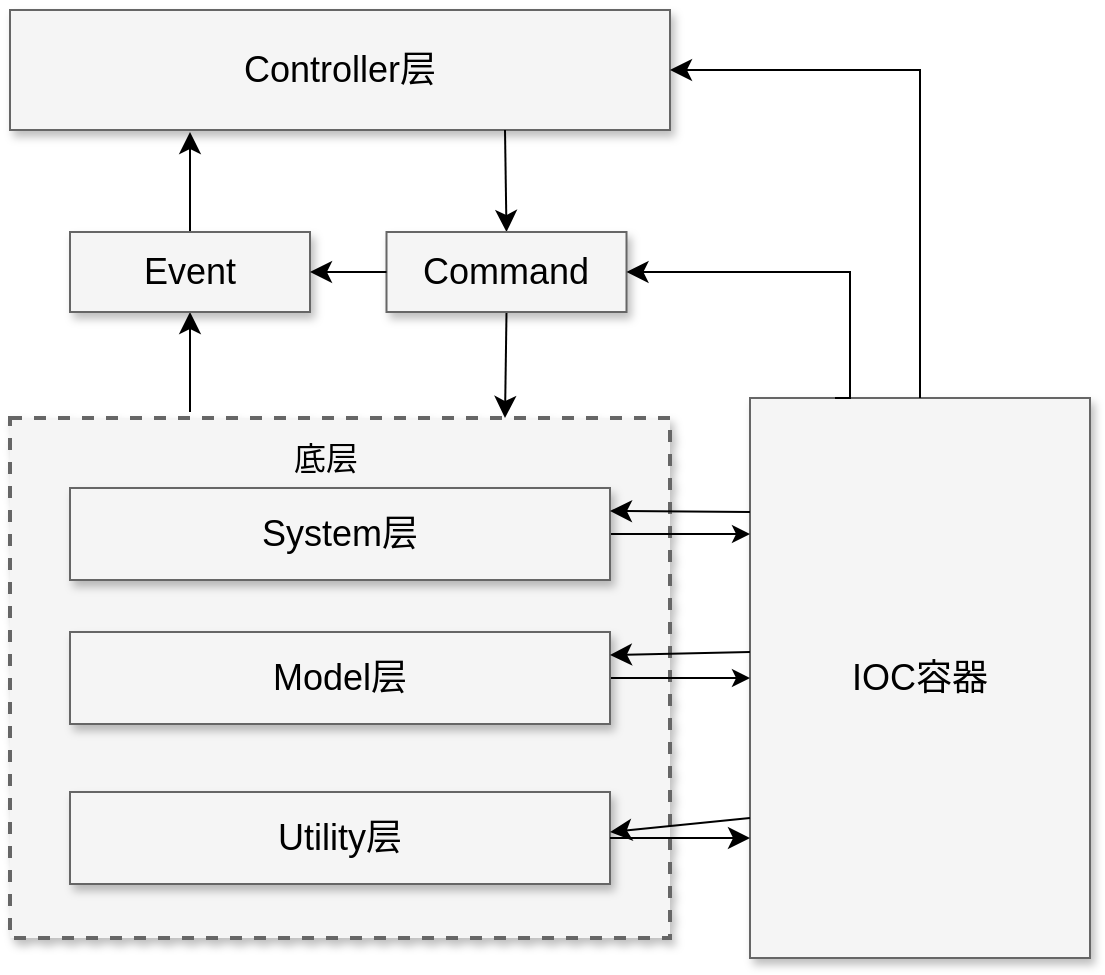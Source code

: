 <mxfile version="21.1.5" type="github">
  <diagram name="Page-1" id="90a13364-a465-7bf4-72fc-28e22215d7a0">
    <mxGraphModel dx="449" dy="770" grid="1" gridSize="10" guides="1" tooltips="1" connect="1" arrows="1" fold="1" page="1" pageScale="1.5" pageWidth="1169" pageHeight="826" background="none" math="0" shadow="0">
      <root>
        <mxCell id="0" style=";html=1;" />
        <mxCell id="1" style=";html=1;" parent="0" />
        <mxCell id="p5bAaRWK5TY0x3n9_gSP-16" value="" style="edgeStyle=none;curved=1;rounded=0;orthogonalLoop=1;jettySize=auto;html=1;fontSize=12;startSize=8;endSize=8;exitX=0.5;exitY=0;exitDx=0;exitDy=0;" edge="1" parent="1" source="p5bAaRWK5TY0x3n9_gSP-34">
          <mxGeometry relative="1" as="geometry">
            <mxPoint x="580" y="440" as="sourcePoint" />
            <mxPoint x="580" y="300" as="targetPoint" />
          </mxGeometry>
        </mxCell>
        <mxCell id="3a17f1ce550125da-1" value="" style="whiteSpace=wrap;html=1;shadow=1;fontSize=20;fillColor=#f5f5f5;strokeColor=#666666;strokeWidth=2;dashed=1;" parent="1" vertex="1">
          <mxGeometry x="490" y="443" width="330" height="260" as="geometry" />
        </mxCell>
        <mxCell id="3a17f1ce550125da-2" value="IOC容器" style="whiteSpace=wrap;html=1;shadow=1;fontSize=18;fillColor=#f5f5f5;strokeColor=#666666;" parent="1" vertex="1">
          <mxGeometry x="860" y="433" width="170" height="280" as="geometry" />
        </mxCell>
        <mxCell id="3a17f1ce550125da-20" style="edgeStyle=elbowEdgeStyle;rounded=0;html=1;startArrow=none;startFill=0;jettySize=auto;orthogonalLoop=1;fontSize=18;elbow=vertical;" parent="1" source="3a17f1ce550125da-8" target="3a17f1ce550125da-2" edge="1">
          <mxGeometry relative="1" as="geometry">
            <Array as="points" />
          </mxGeometry>
        </mxCell>
        <mxCell id="3a17f1ce550125da-8" value="System层" style="whiteSpace=wrap;html=1;shadow=1;fontSize=18;fillColor=#f5f5f5;strokeColor=#666666;" parent="1" vertex="1">
          <mxGeometry x="520" y="478" width="270" height="46" as="geometry" />
        </mxCell>
        <mxCell id="3a17f1ce550125da-21" style="edgeStyle=elbowEdgeStyle;rounded=0;html=1;startArrow=none;startFill=0;jettySize=auto;orthogonalLoop=1;fontSize=18;elbow=vertical;" parent="1" source="3a17f1ce550125da-9" target="3a17f1ce550125da-2" edge="1">
          <mxGeometry relative="1" as="geometry" />
        </mxCell>
        <mxCell id="3a17f1ce550125da-9" value="Model层" style="whiteSpace=wrap;html=1;shadow=1;fontSize=18;fillColor=#f5f5f5;strokeColor=#666666;" parent="1" vertex="1">
          <mxGeometry x="520" y="550" width="270" height="46" as="geometry" />
        </mxCell>
        <mxCell id="p5bAaRWK5TY0x3n9_gSP-13" value="" style="edgeStyle=none;curved=1;rounded=0;orthogonalLoop=1;jettySize=auto;html=1;fontSize=12;startSize=8;endSize=8;exitX=0.5;exitY=1;exitDx=0;exitDy=0;entryX=0.75;entryY=0;entryDx=0;entryDy=0;" edge="1" parent="1" source="p5bAaRWK5TY0x3n9_gSP-28" target="3a17f1ce550125da-1">
          <mxGeometry relative="1" as="geometry">
            <mxPoint x="747" y="440" as="targetPoint" />
            <mxPoint x="820" y="420" as="sourcePoint" />
          </mxGeometry>
        </mxCell>
        <mxCell id="3a17f1ce550125da-11" value="Controller层" style="whiteSpace=wrap;html=1;shadow=1;fontSize=18;fillColor=#f5f5f5;strokeColor=#666666;" parent="1" vertex="1">
          <mxGeometry x="490" y="239" width="330" height="60" as="geometry" />
        </mxCell>
        <mxCell id="p5bAaRWK5TY0x3n9_gSP-5" value="Utility层" style="whiteSpace=wrap;html=1;shadow=1;fontSize=18;fillColor=#f5f5f5;strokeColor=#666666;" vertex="1" parent="1">
          <mxGeometry x="520" y="630" width="270" height="46" as="geometry" />
        </mxCell>
        <mxCell id="p5bAaRWK5TY0x3n9_gSP-15" value="底层" style="text;strokeColor=none;align=center;fillColor=none;html=1;verticalAlign=middle;whiteSpace=wrap;rounded=0;fontSize=16;" vertex="1" parent="1">
          <mxGeometry x="618.25" y="448" width="60" height="30" as="geometry" />
        </mxCell>
        <mxCell id="p5bAaRWK5TY0x3n9_gSP-24" value="" style="edgeStyle=segmentEdgeStyle;endArrow=classic;html=1;curved=0;rounded=0;endSize=8;startSize=8;sourcePerimeterSpacing=0;targetPerimeterSpacing=0;fontSize=12;exitX=0.5;exitY=0;exitDx=0;exitDy=0;entryX=1;entryY=0.5;entryDx=0;entryDy=0;" edge="1" parent="1" source="3a17f1ce550125da-2" target="3a17f1ce550125da-11">
          <mxGeometry width="140" relative="1" as="geometry">
            <mxPoint x="750" y="620" as="sourcePoint" />
            <mxPoint x="890" y="680" as="targetPoint" />
            <Array as="points">
              <mxPoint x="945" y="269" />
            </Array>
          </mxGeometry>
        </mxCell>
        <mxCell id="p5bAaRWK5TY0x3n9_gSP-29" value="" style="edgeStyle=none;curved=1;rounded=0;orthogonalLoop=1;jettySize=auto;html=1;fontSize=12;startSize=8;endSize=8;exitX=0.75;exitY=1;exitDx=0;exitDy=0;entryX=0.5;entryY=0;entryDx=0;entryDy=0;" edge="1" parent="1" source="3a17f1ce550125da-11" target="p5bAaRWK5TY0x3n9_gSP-28">
          <mxGeometry relative="1" as="geometry">
            <mxPoint x="692" y="443" as="targetPoint" />
            <mxPoint x="694" y="299" as="sourcePoint" />
          </mxGeometry>
        </mxCell>
        <mxCell id="p5bAaRWK5TY0x3n9_gSP-28" value="Command" style="whiteSpace=wrap;html=1;shadow=1;fontSize=18;fillColor=#f5f5f5;strokeColor=#666666;" vertex="1" parent="1">
          <mxGeometry x="678.25" y="350" width="120" height="40" as="geometry" />
        </mxCell>
        <mxCell id="p5bAaRWK5TY0x3n9_gSP-35" value="" style="edgeStyle=none;curved=1;rounded=0;orthogonalLoop=1;jettySize=auto;html=1;fontSize=12;startSize=8;endSize=8;entryX=0.5;entryY=1;entryDx=0;entryDy=0;" edge="1" parent="1" target="p5bAaRWK5TY0x3n9_gSP-34">
          <mxGeometry relative="1" as="geometry">
            <mxPoint x="580" y="440" as="sourcePoint" />
            <mxPoint x="573" y="299" as="targetPoint" />
          </mxGeometry>
        </mxCell>
        <mxCell id="p5bAaRWK5TY0x3n9_gSP-34" value="Event" style="whiteSpace=wrap;html=1;shadow=1;fontSize=18;fillColor=#f5f5f5;strokeColor=#666666;" vertex="1" parent="1">
          <mxGeometry x="520" y="350" width="120" height="40" as="geometry" />
        </mxCell>
        <mxCell id="p5bAaRWK5TY0x3n9_gSP-38" value="" style="edgeStyle=none;orthogonalLoop=1;jettySize=auto;html=1;rounded=0;fontSize=12;startSize=8;endSize=8;curved=1;exitX=1;exitY=0.5;exitDx=0;exitDy=0;" edge="1" parent="1" source="p5bAaRWK5TY0x3n9_gSP-5">
          <mxGeometry width="140" relative="1" as="geometry">
            <mxPoint x="780" y="480" as="sourcePoint" />
            <mxPoint x="860" y="653" as="targetPoint" />
            <Array as="points" />
          </mxGeometry>
        </mxCell>
        <mxCell id="p5bAaRWK5TY0x3n9_gSP-39" value="" style="edgeStyle=none;orthogonalLoop=1;jettySize=auto;html=1;rounded=0;fontSize=12;startSize=8;endSize=8;curved=1;exitX=0;exitY=0.5;exitDx=0;exitDy=0;entryX=1;entryY=0.5;entryDx=0;entryDy=0;" edge="1" parent="1" source="p5bAaRWK5TY0x3n9_gSP-28" target="p5bAaRWK5TY0x3n9_gSP-34">
          <mxGeometry width="140" relative="1" as="geometry">
            <mxPoint x="640" y="490" as="sourcePoint" />
            <mxPoint x="780" y="490" as="targetPoint" />
            <Array as="points" />
          </mxGeometry>
        </mxCell>
        <mxCell id="p5bAaRWK5TY0x3n9_gSP-41" value="" style="edgeStyle=segmentEdgeStyle;endArrow=classic;html=1;curved=0;rounded=0;endSize=8;startSize=8;sourcePerimeterSpacing=0;targetPerimeterSpacing=0;fontSize=12;exitX=0.25;exitY=0;exitDx=0;exitDy=0;entryX=1;entryY=0.5;entryDx=0;entryDy=0;" edge="1" parent="1" source="3a17f1ce550125da-2" target="p5bAaRWK5TY0x3n9_gSP-28">
          <mxGeometry width="140" relative="1" as="geometry">
            <mxPoint x="840" y="480" as="sourcePoint" />
            <mxPoint x="810" y="370" as="targetPoint" />
            <Array as="points">
              <mxPoint x="910" y="433" />
              <mxPoint x="910" y="370" />
            </Array>
          </mxGeometry>
        </mxCell>
        <mxCell id="p5bAaRWK5TY0x3n9_gSP-42" value="" style="edgeStyle=none;orthogonalLoop=1;jettySize=auto;html=1;rounded=0;fontSize=12;startSize=8;endSize=8;curved=1;entryX=1;entryY=0.25;entryDx=0;entryDy=0;" edge="1" parent="1" target="3a17f1ce550125da-8">
          <mxGeometry width="140" relative="1" as="geometry">
            <mxPoint x="860" y="490" as="sourcePoint" />
            <mxPoint x="800" y="570" as="targetPoint" />
            <Array as="points" />
          </mxGeometry>
        </mxCell>
        <mxCell id="p5bAaRWK5TY0x3n9_gSP-43" value="" style="edgeStyle=none;orthogonalLoop=1;jettySize=auto;html=1;rounded=0;fontSize=12;startSize=8;endSize=8;curved=1;entryX=1;entryY=0.25;entryDx=0;entryDy=0;" edge="1" parent="1" target="3a17f1ce550125da-9">
          <mxGeometry width="140" relative="1" as="geometry">
            <mxPoint x="860" y="560" as="sourcePoint" />
            <mxPoint x="790" y="570" as="targetPoint" />
            <Array as="points" />
          </mxGeometry>
        </mxCell>
        <mxCell id="p5bAaRWK5TY0x3n9_gSP-44" value="" style="edgeStyle=none;orthogonalLoop=1;jettySize=auto;html=1;rounded=0;fontSize=12;startSize=8;endSize=8;curved=1;exitX=0;exitY=0.75;exitDx=0;exitDy=0;" edge="1" parent="1" source="3a17f1ce550125da-2">
          <mxGeometry width="140" relative="1" as="geometry">
            <mxPoint x="890" y="780" as="sourcePoint" />
            <mxPoint x="790" y="650" as="targetPoint" />
            <Array as="points" />
          </mxGeometry>
        </mxCell>
      </root>
    </mxGraphModel>
  </diagram>
</mxfile>
